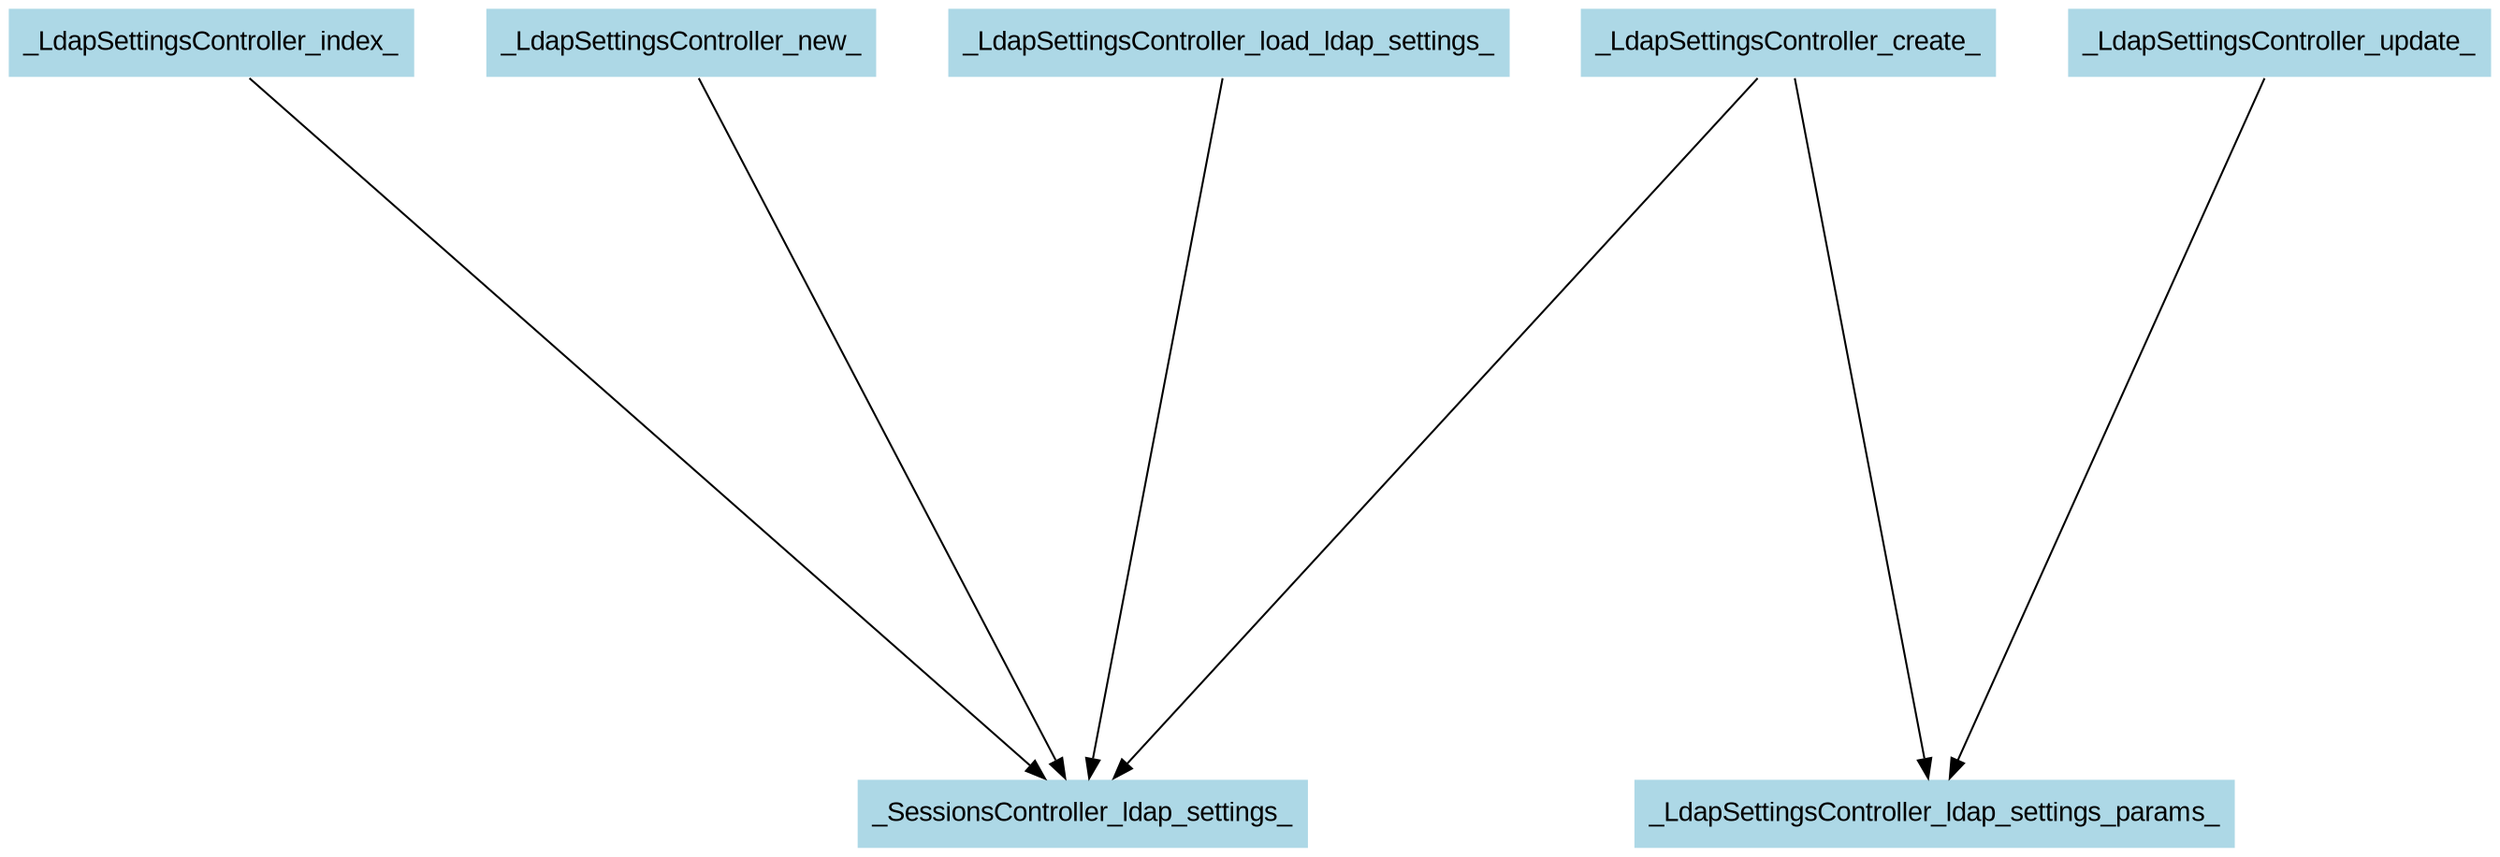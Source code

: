 digraph CallGraph {
ranksep=5;
nodesep=0.5;
node [fontname=Arial];
edge [fontname=Arial];
_LdapSettingsController_index_ -> _SessionsController_ldap_settings_;
_LdapSettingsController_index_ [shape=box, style=filled, fillcolor=lightblue  , color=white];
_SessionsController_ldap_settings_ [shape=box, style=filled, fillcolor=lightblue  , color=white];
_LdapSettingsController_new_ -> _SessionsController_ldap_settings_;
_LdapSettingsController_new_ [shape=box, style=filled, fillcolor=lightblue  , color=white];
_LdapSettingsController_create_ -> _SessionsController_ldap_settings_;
_LdapSettingsController_create_ [shape=box, style=filled, fillcolor=lightblue  , color=white];
_LdapSettingsController_create_ -> _LdapSettingsController_ldap_settings_params_;
_LdapSettingsController_ldap_settings_params_ [shape=box, style=filled, fillcolor=lightblue  , color=white];
_LdapSettingsController_update_ -> _LdapSettingsController_ldap_settings_params_;
_LdapSettingsController_update_ [shape=box, style=filled, fillcolor=lightblue  , color=white];
_LdapSettingsController_load_ldap_settings_ -> _SessionsController_ldap_settings_;
_LdapSettingsController_load_ldap_settings_ [shape=box, style=filled, fillcolor=lightblue  , color=white];
}
